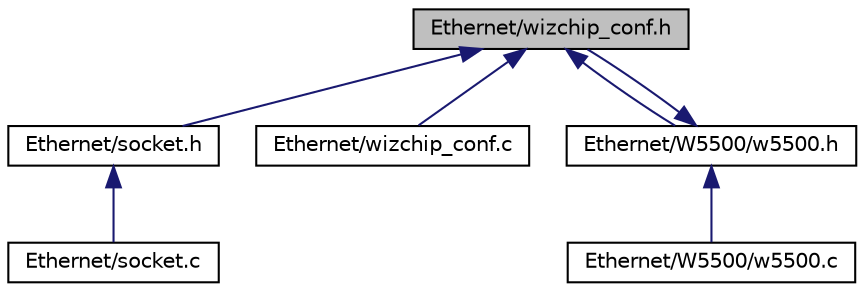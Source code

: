 digraph "Ethernet/wizchip_conf.h"
{
 // LATEX_PDF_SIZE
  edge [fontname="Helvetica",fontsize="10",labelfontname="Helvetica",labelfontsize="10"];
  node [fontname="Helvetica",fontsize="10",shape=record];
  Node1 [label="Ethernet/wizchip_conf.h",height=0.2,width=0.4,color="black", fillcolor="grey75", style="filled", fontcolor="black",tooltip="WIZCHIP Config Header File."];
  Node1 -> Node2 [dir="back",color="midnightblue",fontsize="10",style="solid",fontname="Helvetica"];
  Node2 [label="Ethernet/socket.h",height=0.2,width=0.4,color="black", fillcolor="white", style="filled",URL="$socket_8h.html",tooltip="SOCKET APIs Header file."];
  Node2 -> Node3 [dir="back",color="midnightblue",fontsize="10",style="solid",fontname="Helvetica"];
  Node3 [label="Ethernet/socket.c",height=0.2,width=0.4,color="black", fillcolor="white", style="filled",URL="$socket_8c.html",tooltip="SOCKET APIs Implements file."];
  Node1 -> Node4 [dir="back",color="midnightblue",fontsize="10",style="solid",fontname="Helvetica"];
  Node4 [label="Ethernet/wizchip_conf.c",height=0.2,width=0.4,color="black", fillcolor="white", style="filled",URL="$wizchip__conf_8c.html",tooltip="WIZCHIP Config Header File."];
  Node1 -> Node5 [dir="back",color="midnightblue",fontsize="10",style="solid",fontname="Helvetica"];
  Node5 [label="Ethernet/W5500/w5500.h",height=0.2,width=0.4,color="black", fillcolor="white", style="filled",URL="$w5500_8h.html",tooltip="W5500 HAL Header File."];
  Node5 -> Node1 [dir="back",color="midnightblue",fontsize="10",style="solid",fontname="Helvetica"];
  Node5 -> Node6 [dir="back",color="midnightblue",fontsize="10",style="solid",fontname="Helvetica"];
  Node6 [label="Ethernet/W5500/w5500.c",height=0.2,width=0.4,color="black", fillcolor="white", style="filled",URL="$w5500_8c.html",tooltip="W5500 HAL Interface."];
}
